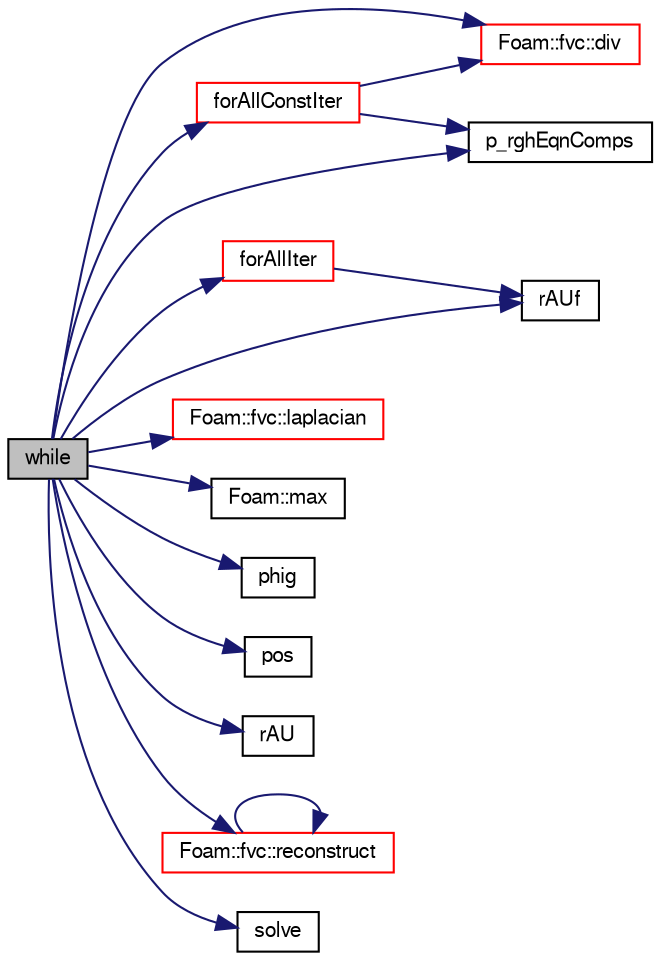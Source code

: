 digraph "while"
{
  bgcolor="transparent";
  edge [fontname="FreeSans",fontsize="10",labelfontname="FreeSans",labelfontsize="10"];
  node [fontname="FreeSans",fontsize="10",shape=record];
  rankdir="LR";
  Node4362 [label="while",height=0.2,width=0.4,color="black", fillcolor="grey75", style="filled", fontcolor="black"];
  Node4362 -> Node4363 [color="midnightblue",fontsize="10",style="solid",fontname="FreeSans"];
  Node4363 [label="Foam::fvc::div",height=0.2,width=0.4,color="red",URL="$a21134.html#a585533948ad80abfe589d920c641f251"];
  Node4362 -> Node4499 [color="midnightblue",fontsize="10",style="solid",fontname="FreeSans"];
  Node4499 [label="forAllConstIter",height=0.2,width=0.4,color="red",URL="$a38141.html#ae21e2836509b0fa7f7cedf6493b11b09"];
  Node4499 -> Node4363 [color="midnightblue",fontsize="10",style="solid",fontname="FreeSans"];
  Node4499 -> Node4512 [color="midnightblue",fontsize="10",style="solid",fontname="FreeSans"];
  Node4512 [label="p_rghEqnComps",height=0.2,width=0.4,color="black",URL="$a38141.html#ab1ad4ab697842f98a76f06fe9993b8ee"];
  Node4362 -> Node4665 [color="midnightblue",fontsize="10",style="solid",fontname="FreeSans"];
  Node4665 [label="forAllIter",height=0.2,width=0.4,color="red",URL="$a38159.html#aaaca96f2de03e39be860dca1ff20ef39"];
  Node4665 -> Node4676 [color="midnightblue",fontsize="10",style="solid",fontname="FreeSans"];
  Node4676 [label="rAUf",height=0.2,width=0.4,color="black",URL="$a38072.html#ae693ae4c2085edc7ebb2aac47e046b2d"];
  Node4362 -> Node4677 [color="midnightblue",fontsize="10",style="solid",fontname="FreeSans"];
  Node4677 [label="Foam::fvc::laplacian",height=0.2,width=0.4,color="red",URL="$a21134.html#ac75bff389d0405149b204b0d7ac214cd"];
  Node4362 -> Node4575 [color="midnightblue",fontsize="10",style="solid",fontname="FreeSans"];
  Node4575 [label="Foam::max",height=0.2,width=0.4,color="black",URL="$a21124.html#ac993e906cf2774ae77e666bc24e81733"];
  Node4362 -> Node4512 [color="midnightblue",fontsize="10",style="solid",fontname="FreeSans"];
  Node4362 -> Node4679 [color="midnightblue",fontsize="10",style="solid",fontname="FreeSans"];
  Node4679 [label="phig",height=0.2,width=0.4,color="black",URL="$a38030.html#ab48f5bc6b975de805db0b3f1abbed5c6"];
  Node4362 -> Node4680 [color="midnightblue",fontsize="10",style="solid",fontname="FreeSans"];
  Node4680 [label="pos",height=0.2,width=0.4,color="black",URL="$a12539.html#a44b9821c8742536715efac47391df780"];
  Node4362 -> Node4681 [color="midnightblue",fontsize="10",style="solid",fontname="FreeSans"];
  Node4681 [label="rAU",height=0.2,width=0.4,color="black",URL="$a38027.html#a4ae3ff6f0732a8a206a641d7ff2d9f7d"];
  Node4362 -> Node4676 [color="midnightblue",fontsize="10",style="solid",fontname="FreeSans"];
  Node4362 -> Node4682 [color="midnightblue",fontsize="10",style="solid",fontname="FreeSans"];
  Node4682 [label="Foam::fvc::reconstruct",height=0.2,width=0.4,color="red",URL="$a21134.html#ad8a6471328adb4cddcc0d4cedfa39ca2"];
  Node4682 -> Node4682 [color="midnightblue",fontsize="10",style="solid",fontname="FreeSans"];
  Node4362 -> Node4686 [color="midnightblue",fontsize="10",style="solid",fontname="FreeSans"];
  Node4686 [label="solve",height=0.2,width=0.4,color="black",URL="$a38117.html#a63a249aff939702e1f4e9e11464c663c"];
}
